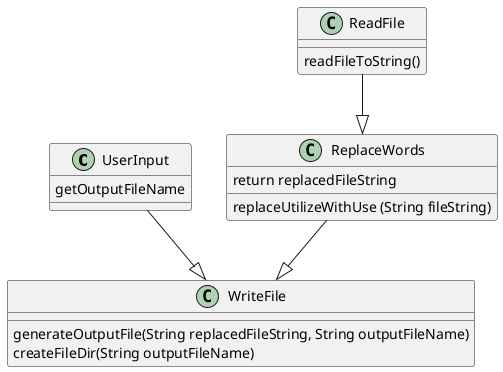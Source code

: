 @startuml
'https://plantuml.com/class-diagram

Class UserInput
{
    getOutputFileName
}
Class ReadFile
{
    readFileToString()

}

Class ReplaceWords
{
    replaceUtilizeWithUse (String fileString)
            return replacedFileString
}

Class WriteFile
{
    generateOutputFile(String replacedFileString, String outputFileName)
    createFileDir(String outputFileName)
}


ReadFile --|> ReplaceWords
ReplaceWords --|> WriteFile
UserInput --|> WriteFile


@enduml